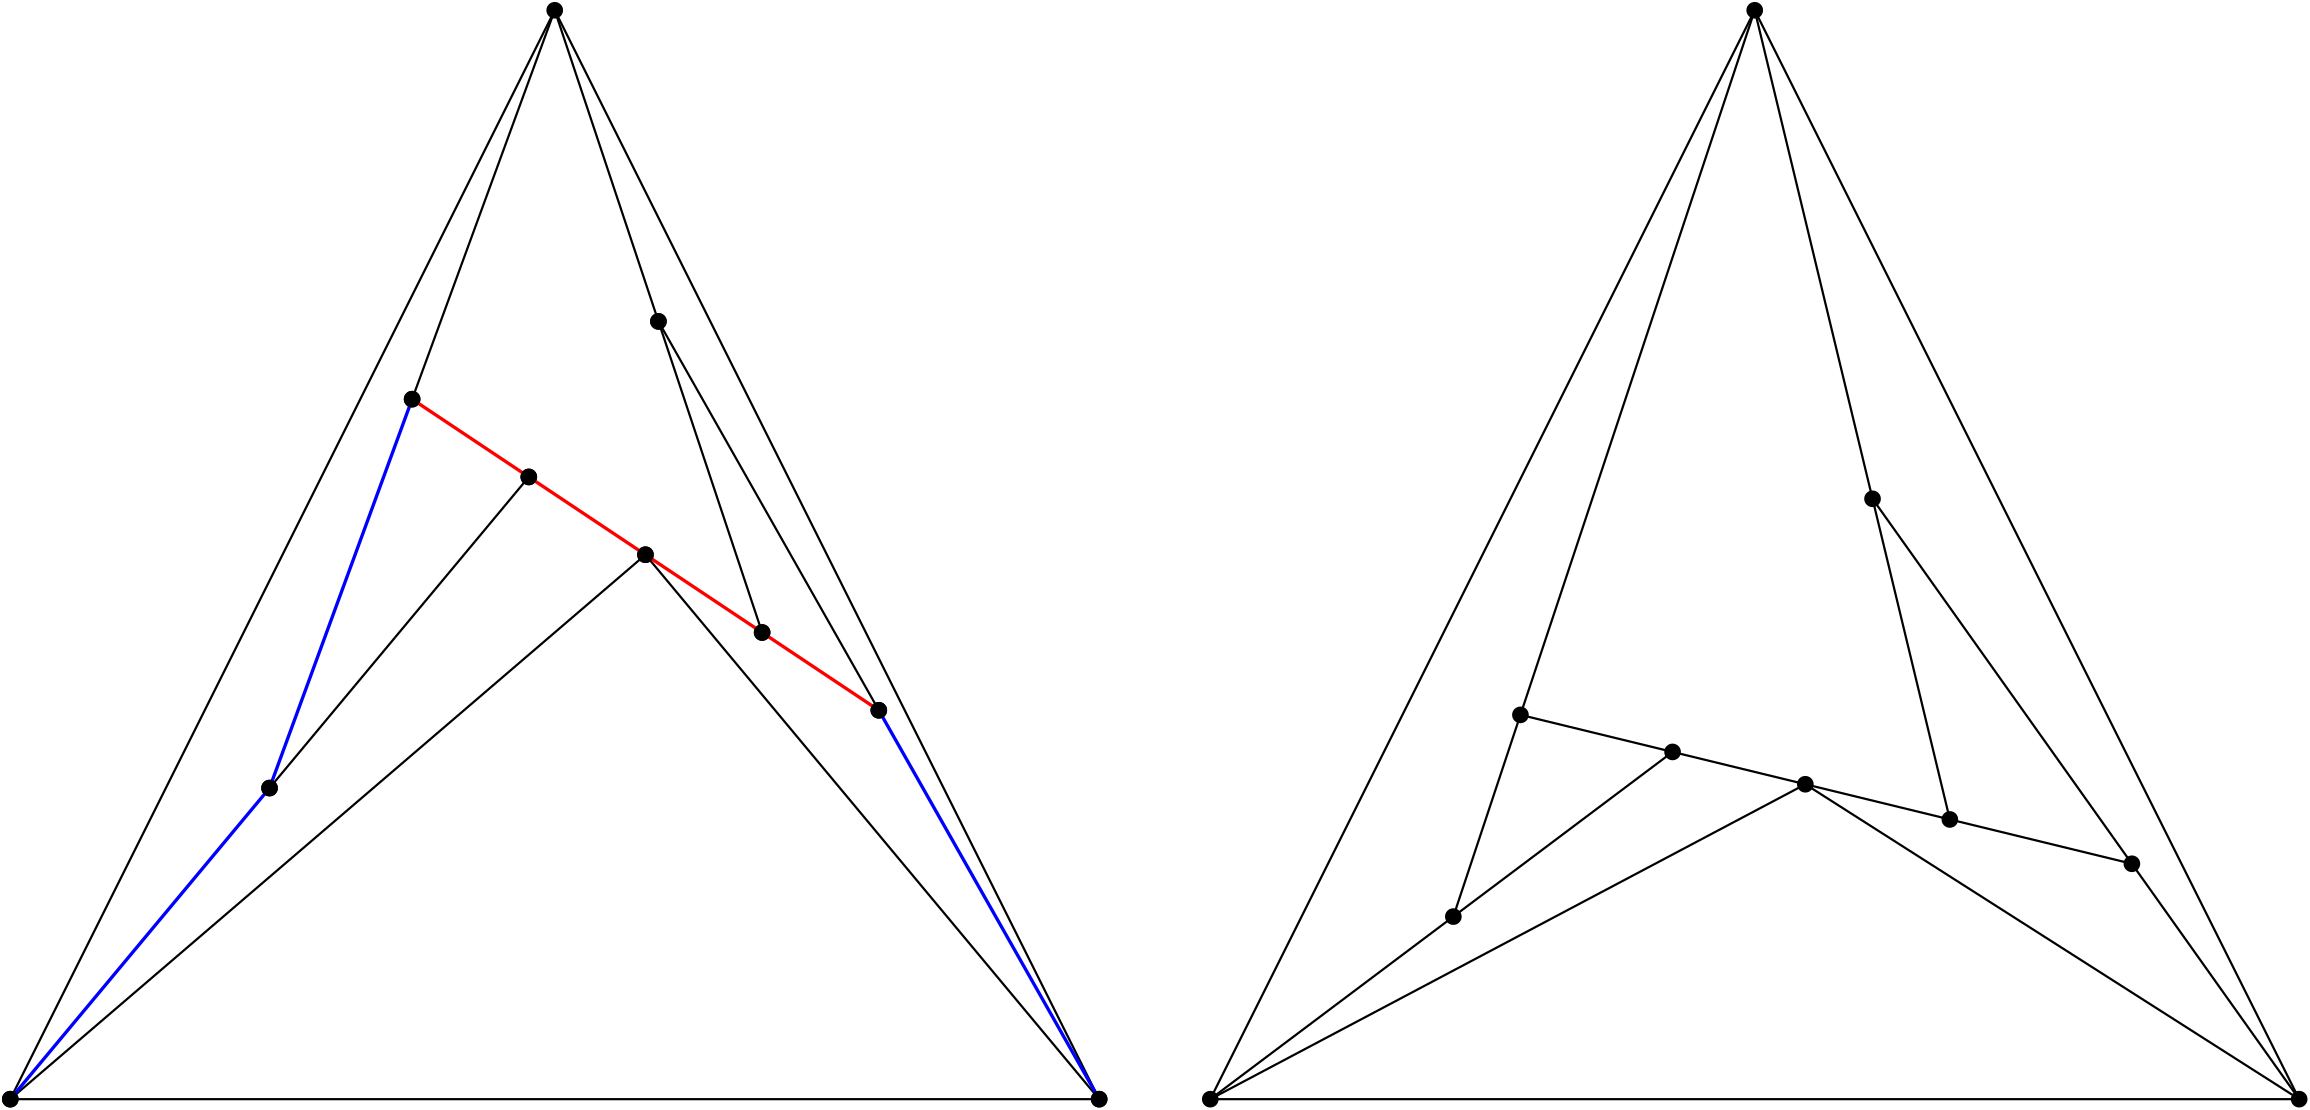 <?xml version="1.0"?>
<!DOCTYPE ipe SYSTEM "ipe.dtd">
<ipe version="70206" creator="Ipe 7.2.7">
<info created="D:20150825115823" modified="D:20190709111955"/>
<ipestyle name="basic">
<symbol name="arrow/arc(spx)">
<path stroke="sym-stroke" fill="sym-stroke" pen="sym-pen">
0 0 m
-1 0.333 l
-1 -0.333 l
h
</path>
</symbol>
<symbol name="arrow/farc(spx)">
<path stroke="sym-stroke" fill="white" pen="sym-pen">
0 0 m
-1 0.333 l
-1 -0.333 l
h
</path>
</symbol>
<symbol name="mark/circle(sx)" transformations="translations">
<path fill="sym-stroke">
0.6 0 0 0.6 0 0 e
0.4 0 0 0.4 0 0 e
</path>
</symbol>
<symbol name="mark/disk(sx)" transformations="translations">
<path fill="sym-stroke">
0.6 0 0 0.6 0 0 e
</path>
</symbol>
<symbol name="mark/fdisk(sfx)" transformations="translations">
<group>
<path fill="sym-fill">
0.5 0 0 0.5 0 0 e
</path>
<path fill="sym-stroke" fillrule="eofill">
0.6 0 0 0.6 0 0 e
0.4 0 0 0.4 0 0 e
</path>
</group>
</symbol>
<symbol name="mark/box(sx)" transformations="translations">
<path fill="sym-stroke" fillrule="eofill">
-0.6 -0.6 m
0.6 -0.6 l
0.6 0.6 l
-0.6 0.6 l
h
-0.4 -0.4 m
0.4 -0.4 l
0.4 0.4 l
-0.4 0.4 l
h
</path>
</symbol>
<symbol name="mark/square(sx)" transformations="translations">
<path fill="sym-stroke">
-0.6 -0.6 m
0.6 -0.6 l
0.6 0.6 l
-0.6 0.6 l
h
</path>
</symbol>
<symbol name="mark/fsquare(sfx)" transformations="translations">
<group>
<path fill="sym-fill">
-0.5 -0.5 m
0.5 -0.5 l
0.5 0.5 l
-0.5 0.5 l
h
</path>
<path fill="sym-stroke" fillrule="eofill">
-0.6 -0.6 m
0.6 -0.6 l
0.6 0.6 l
-0.6 0.6 l
h
-0.4 -0.4 m
0.4 -0.4 l
0.4 0.4 l
-0.4 0.4 l
h
</path>
</group>
</symbol>
<symbol name="mark/cross(sx)" transformations="translations">
<group>
<path fill="sym-stroke">
-0.43 -0.57 m
0.57 0.43 l
0.43 0.57 l
-0.57 -0.43 l
h
</path>
<path fill="sym-stroke">
-0.43 0.57 m
0.57 -0.43 l
0.43 -0.57 l
-0.57 0.43 l
h
</path>
</group>
</symbol>
<symbol name="arrow/fnormal(spx)">
<path stroke="sym-stroke" fill="white" pen="sym-pen">
0 0 m
-1 0.333 l
-1 -0.333 l
h
</path>
</symbol>
<symbol name="arrow/pointed(spx)">
<path stroke="sym-stroke" fill="sym-stroke" pen="sym-pen">
0 0 m
-1 0.333 l
-0.8 0 l
-1 -0.333 l
h
</path>
</symbol>
<symbol name="arrow/fpointed(spx)">
<path stroke="sym-stroke" fill="white" pen="sym-pen">
0 0 m
-1 0.333 l
-0.8 0 l
-1 -0.333 l
h
</path>
</symbol>
<symbol name="arrow/linear(spx)">
<path stroke="sym-stroke" pen="sym-pen">
-1 0.333 m
0 0 l
-1 -0.333 l
</path>
</symbol>
<symbol name="arrow/fdouble(spx)">
<path stroke="sym-stroke" fill="white" pen="sym-pen">
0 0 m
-1 0.333 l
-1 -0.333 l
h
-1 0 m
-2 0.333 l
-2 -0.333 l
h
</path>
</symbol>
<symbol name="arrow/double(spx)">
<path stroke="sym-stroke" fill="sym-stroke" pen="sym-pen">
0 0 m
-1 0.333 l
-1 -0.333 l
h
-1 0 m
-2 0.333 l
-2 -0.333 l
h
</path>
</symbol>
<pen name="heavier" value="0.8"/>
<pen name="fat" value="1.2"/>
<pen name="ultrafat" value="2"/>
<symbolsize name="large" value="5"/>
<symbolsize name="small" value="2"/>
<symbolsize name="tiny" value="1.1"/>
<arrowsize name="large" value="10"/>
<arrowsize name="small" value="5"/>
<arrowsize name="tiny" value="3"/>
<color name="red" value="1 0 0"/>
<color name="green" value="0 1 0"/>
<color name="blue" value="0 0 1"/>
<color name="yellow" value="1 1 0"/>
<color name="orange" value="1 0.647 0"/>
<color name="gold" value="1 0.843 0"/>
<color name="purple" value="0.627 0.125 0.941"/>
<color name="gray" value="0.745"/>
<color name="brown" value="0.647 0.165 0.165"/>
<color name="navy" value="0 0 0.502"/>
<color name="pink" value="1 0.753 0.796"/>
<color name="seagreen" value="0.18 0.545 0.341"/>
<color name="turquoise" value="0.251 0.878 0.816"/>
<color name="violet" value="0.933 0.51 0.933"/>
<color name="darkblue" value="0 0 0.545"/>
<color name="darkcyan" value="0 0.545 0.545"/>
<color name="darkgray" value="0.663"/>
<color name="darkgreen" value="0 0.392 0"/>
<color name="darkmagenta" value="0.545 0 0.545"/>
<color name="darkorange" value="1 0.549 0"/>
<color name="darkred" value="0.545 0 0"/>
<color name="lightblue" value="0.678 0.847 0.902"/>
<color name="lightcyan" value="0.878 1 1"/>
<color name="lightgray" value="0.827"/>
<color name="lightgreen" value="0.565 0.933 0.565"/>
<color name="lightyellow" value="1 1 0.878"/>
<dashstyle name="dashed" value="[4] 0"/>
<dashstyle name="dotted" value="[1 3] 0"/>
<dashstyle name="dash dotted" value="[4 2 1 2] 0"/>
<dashstyle name="dash dot dotted" value="[4 2 1 2 1 2] 0"/>
<textsize name="large" value="\large"/>
<textsize name="Large" value="\Large"/>
<textsize name="LARGE" value="\LARGE"/>
<textsize name="huge" value="\huge"/>
<textsize name="Huge" value="\Huge"/>
<textsize name="small" value="\small"/>
<textsize name="footnote" value="\footnotesize"/>
<textsize name="tiny" value="\tiny"/>
<textstyle name="center" begin="\begin{center}" end="\end{center}"/>
<textstyle name="itemize" begin="\begin{itemize}" end="\end{itemize}"/>
<textstyle name="item" begin="\begin{itemize}\item{}" end="\end{itemize}"/>
<gridsize name="4 pts" value="4"/>
<gridsize name="8 pts (~3 mm)" value="8"/>
<gridsize name="16 pts (~6 mm)" value="16"/>
<gridsize name="32 pts (~12 mm)" value="32"/>
<gridsize name="10 pts (~3.5 mm)" value="10"/>
<gridsize name="20 pts (~7 mm)" value="20"/>
<gridsize name="14 pts (~5 mm)" value="14"/>
<gridsize name="28 pts (~10 mm)" value="28"/>
<gridsize name="56 pts (~20 mm)" value="56"/>
<anglesize name="90 deg" value="90"/>
<anglesize name="60 deg" value="60"/>
<anglesize name="45 deg" value="45"/>
<anglesize name="30 deg" value="30"/>
<anglesize name="22.5 deg" value="22.5"/>
<tiling name="falling" angle="-60" step="4" width="1"/>
<tiling name="rising" angle="30" step="4" width="1"/>
</ipestyle>
<page>
<layer name="beta"/>
<layer name="alpha"/>
<view layers="beta alpha" active="alpha"/>
<path layer="beta" stroke="black" pen="heavier">
296 492 m
244.667 352 l
</path>
<path stroke="black" pen="heavier">
296 492 m
100 100 l
</path>
<path stroke="black" pen="heavier">
296 492 m
492 100 l
</path>
<path stroke="black" pen="heavier">
296 492 m
333.333 380 l
</path>
<path stroke="black" pen="heavier">
100 100 m
492 100 l
</path>
<path stroke="black" pen="heavier">
100 100 m
328.667 296 l
</path>
<path stroke="black" pen="heavier">
492 100 m
328.667 296 l
</path>
<path layer="alpha" stroke="blue" pen="fat">
492 100 m
412.667 240 l
</path>
<path layer="beta" stroke="black" pen="heavier">
333.333 380 m
412.667 240 l
</path>
<path stroke="black" pen="heavier">
333.333 380 m
370.667 268 l
</path>
<path stroke="black" pen="heavier">
286.667 324 m
193.333 212 l
</path>
<use name="mark/disk(sx)" pos="296 492" size="large" stroke="black"/>
<use layer="alpha" name="mark/disk(sx)" pos="244.667 352" size="large" stroke="black"/>
<use name="mark/disk(sx)" pos="100 100" size="large" stroke="black"/>
<use layer="beta" name="mark/disk(sx)" pos="492 100" size="large" stroke="black"/>
<use name="mark/disk(sx)" pos="333.333 380" size="large" stroke="black"/>
<use layer="alpha" name="mark/disk(sx)" pos="286.667 324" size="large" stroke="black"/>
<use name="mark/disk(sx)" pos="193.333 212" size="large" stroke="black"/>
<use name="mark/disk(sx)" pos="328.667 296" size="large" stroke="black"/>
<use name="mark/disk(sx)" pos="412.667 240" size="large" stroke="black"/>
<use name="mark/disk(sx)" pos="370.667 268" size="large" stroke="black"/>
<path matrix="1 0 0 1 432 0" stroke="black" pen="heavier">
296 492 m
211.652 238.345 l
</path>
<path matrix="1 0 0 1 432 0" stroke="black" pen="heavier">
296 492 m
100 100 l
</path>
<path matrix="1 0 0 1 432 0" stroke="black" pen="heavier">
296 492 m
492 100 l
</path>
<path matrix="1 0 0 1 432 0" stroke="black" pen="heavier">
296 492 m
338.412 316.128 l
</path>
<path matrix="1 0 0 1 432 0" stroke="black" pen="heavier">
211.652 238.345 m
187.505 165.729 l
</path>
<path matrix="1 0 0 1 432 0" stroke="black" pen="heavier">
100 100 m
492 100 l
</path>
<path matrix="1 0 0 1 432 0" stroke="black" pen="heavier">
100 100 m
187.505 165.729 l
</path>
<path matrix="1 0 0 1 432 0" stroke="black" pen="heavier">
100 100 m
314.217 213.369 l
</path>
<path matrix="1 0 0 1 432 0" stroke="black" pen="heavier">
492 100 m
314.217 213.369 l
</path>
<path matrix="1 0 0 1 432 0" stroke="black" pen="heavier">
492 100 m
431.78 184.741 l
</path>
<path matrix="1 0 0 1 432 0" stroke="black" pen="heavier">
338.412 316.128 m
431.78 184.741 l
</path>
<path matrix="1 0 0 1 432 0" stroke="black" pen="heavier">
338.412 316.128 m
366.247 200.699 l
</path>
<path matrix="1 0 0 1 432 0" stroke="black" pen="heavier">
266.424 225.008 m
187.505 165.729 l
</path>
<use matrix="1 0 0 1 432 0" name="mark/disk(sx)" pos="296 492" size="large" stroke="black"/>
<use matrix="1 0 0 1 432 0" name="mark/disk(sx)" pos="211.652 238.345" size="large" stroke="black"/>
<use matrix="1 0 0 1 432 0" name="mark/disk(sx)" pos="100 100" size="large" stroke="black"/>
<use matrix="1 0 0 1 432 0" name="mark/disk(sx)" pos="492 100" size="large" stroke="black"/>
<use matrix="1 0 0 1 432 0" name="mark/disk(sx)" pos="338.412 316.128" size="large" stroke="black"/>
<use matrix="1 0 0 1 432 0" name="mark/disk(sx)" pos="266.424 225.008" size="large" stroke="black"/>
<use matrix="1 0 0 1 432 0" name="mark/disk(sx)" pos="187.505 165.729" size="large" stroke="black"/>
<use matrix="1 0 0 1 432 0" name="mark/disk(sx)" pos="314.217 213.369" size="large" stroke="black"/>
<use matrix="1 0 0 1 432 0" name="mark/disk(sx)" pos="431.78 184.741" size="large" stroke="black"/>
<use matrix="1 0 0 1 432 0" name="mark/disk(sx)" pos="366.247 200.699" size="large" stroke="black"/>
<path stroke="black" pen="heavier">
643.652 238.345 m
698.424 225.008 l
746.217 213.369 l
798.247 200.699 l
863.78 184.741 l
</path>
<path stroke="red" pen="fat">
244.667 352 m
286.667 324 l
328.667 296 l
370.667 268 l
412.667 240 l
</path>
<path stroke="blue" pen="fat">
244.667 352 m
193.333 212 l
</path>
<path stroke="blue" pen="fat">
100 100 m
193.333 212 l
</path>
<use name="mark/disk(sx)" pos="244.667 352" size="large" stroke="black"/>
<use name="mark/disk(sx)" pos="100 100" size="large" stroke="black"/>
<use layer="beta" name="mark/disk(sx)" pos="492 100" size="large" stroke="black"/>
<use name="mark/disk(sx)" pos="333.333 380" size="large" stroke="black"/>
<use layer="alpha" name="mark/disk(sx)" pos="286.667 324" size="large" stroke="black"/>
<use name="mark/disk(sx)" pos="193.333 212" size="large" stroke="black"/>
<use name="mark/disk(sx)" pos="328.667 296" size="large" stroke="black"/>
<use name="mark/disk(sx)" pos="412.667 240" size="large" stroke="black"/>
<use name="mark/disk(sx)" pos="370.667 268" size="large" stroke="black"/>
</page>
</ipe>
